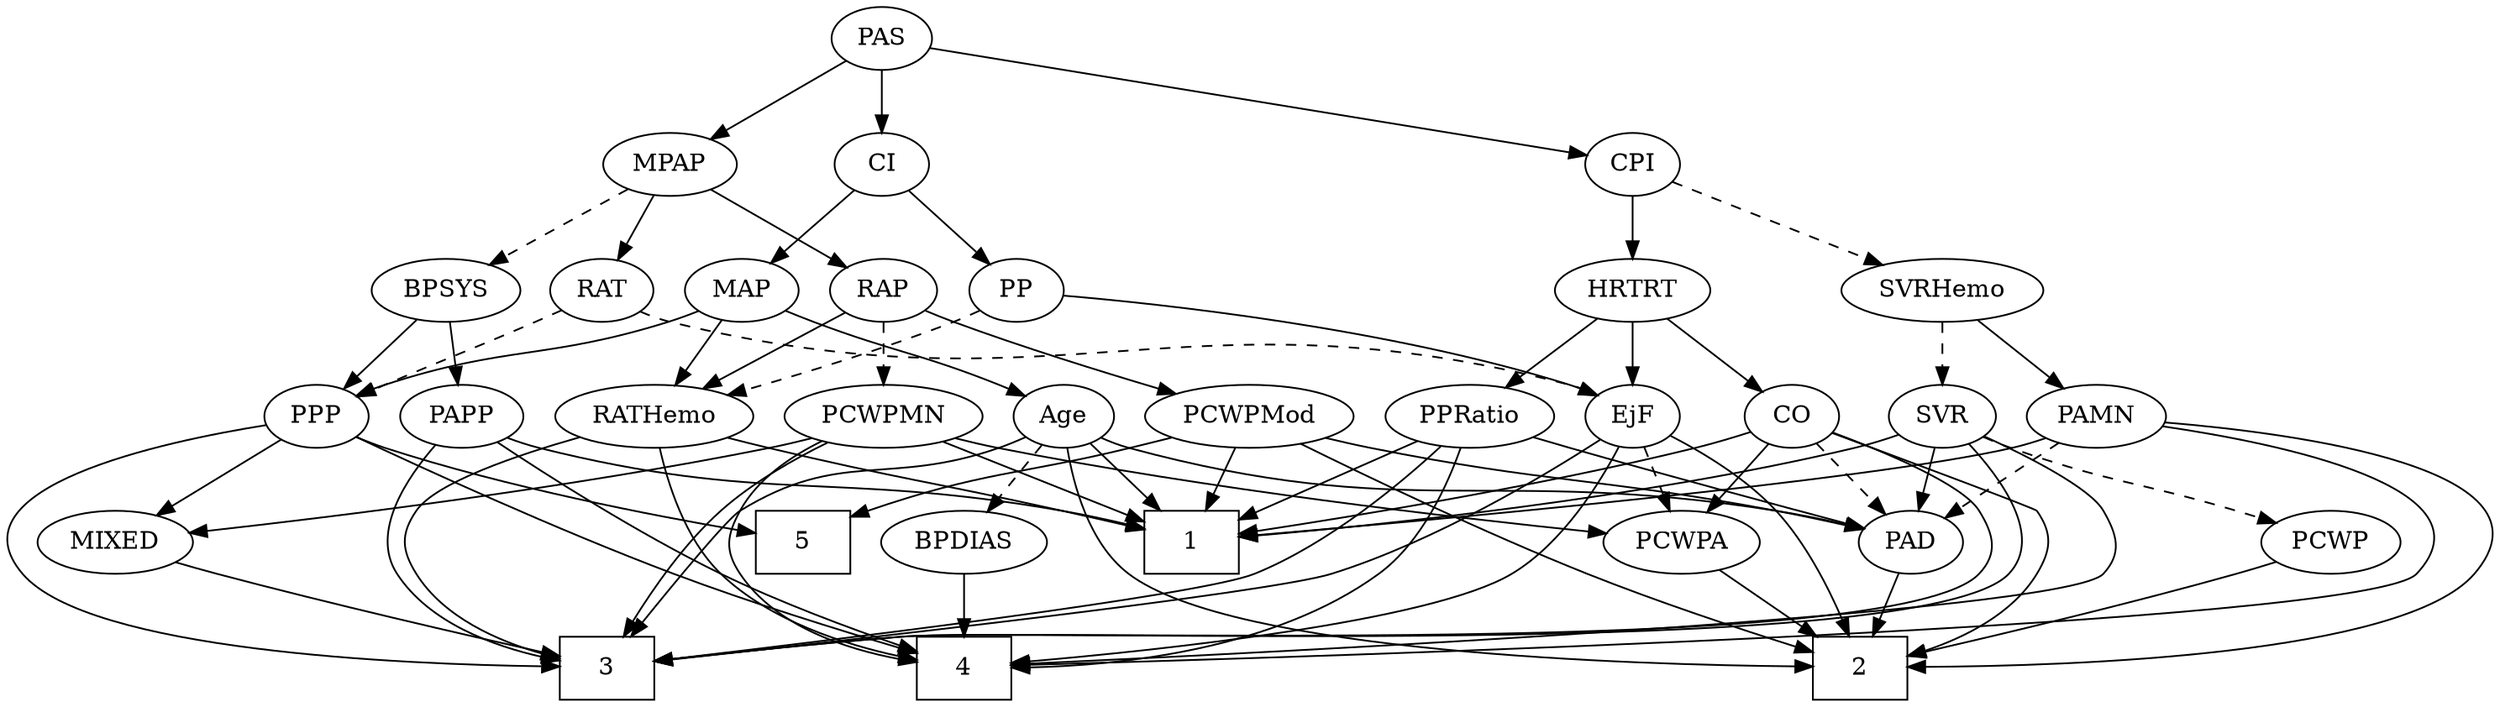 strict digraph {
	graph [bb="0,0,1384,396"];
	node [label="\N"];
	1	[height=0.5,
		pos="659.56,90",
		shape=box,
		width=0.75];
	2	[height=0.5,
		pos="1034.6,18",
		shape=box,
		width=0.75];
	3	[height=0.5,
		pos="335.56,18",
		shape=box,
		width=0.75];
	4	[height=0.5,
		pos="534.56,18",
		shape=box,
		width=0.75];
	5	[height=0.5,
		pos="447.56,90",
		shape=box,
		width=0.75];
	Age	[height=0.5,
		pos="587.56,162",
		width=0.75];
	Age -> 1	[pos="e,641.96,108.11 602.13,146.83 611.48,137.75 623.86,125.71 634.73,115.14",
		style=solid];
	Age -> 2	[pos="e,1007.4,19.031 589.37,143.84 592.52,123.27 601,89.415 623.56,72 681.56,27.231 907.45,20.151 997.35,19.127",
		style=solid];
	Age -> 3	[pos="e,349.3,36.188 566.52,150.25 561.68,148.01 556.5,145.78 551.56,144 491.13,122.19 466.07,142.01 411.56,108 404.55,103.63 375.78,68.898 \
355.72,44.142",
		style=solid];
	PAD	[height=0.5,
		pos="1063.6,90",
		width=0.79437];
	Age -> PAD	[pos="e,1037.3,97.692 608.04,149.86 612.99,147.58 618.37,145.44 623.56,144 780.24,100.66 827.05,133.79 987.56,108 1000.6,105.91 1014.7,\
102.93 1027.3,100.06",
		style=solid];
	BPDIAS	[height=0.5,
		pos="534.56,90",
		width=1.1735];
	Age -> BPDIAS	[pos="e,547.03,107.47 575.8,145.46 569.13,136.65 560.63,125.43 553.08,115.46",
		style=dashed];
	EjF	[height=0.5,
		pos="879.56,162",
		width=0.75];
	EjF -> 2	[pos="e,1029.2,36.071 904.06,153.9 927.84,145.97 963.73,131.13 987.56,108 1005.5,90.588 1018.1,64.842 1025.7,45.515",
		style=solid];
	EjF -> 3	[pos="e,362.58,21.929 862.92,147.5 837.14,127.39 785.22,89.992 734.56,72 700.8,60.008 465.04,33.213 372.61,23.031",
		style=solid];
	EjF -> 4	[pos="e,561.68,20.37 877.43,143.98 873.92,123.56 864.93,89.85 842.56,72 801.23,39.014 644.29,25.534 571.74,20.979",
		style=solid];
	PCWPA	[height=0.5,
		pos="936.56,90",
		width=1.1555];
	EjF -> PCWPA	[pos="e,923.42,107.13 891.93,145.81 899.27,136.8 908.73,125.18 917.06,114.95",
		style=dashed];
	RAP	[height=0.5,
		pos="492.56,234",
		width=0.77632];
	RATHemo	[height=0.5,
		pos="375.56,162",
		width=1.3721];
	RAP -> RATHemo	[pos="e,400.4,177.86 472.71,221.13 455.34,210.73 429.72,195.4 409.15,183.1",
		style=solid];
	PCWPMod	[height=0.5,
		pos="684.56,162",
		width=1.4443];
	RAP -> PCWPMod	[pos="e,647.22,174.6 514.31,222.56 519.28,220.3 524.57,217.99 529.56,216 565.31,201.72 606.58,187.72 637.55,177.7",
		style=solid];
	PCWPMN	[height=0.5,
		pos="492.56,162",
		width=1.3902];
	RAP -> PCWPMN	[pos="e,492.56,180.1 492.56,215.7 492.56,207.98 492.56,198.71 492.56,190.11",
		style=dashed];
	MIXED	[height=0.5,
		pos="58.561,90",
		width=1.1193];
	MIXED -> 3	[pos="e,308.28,24.822 90.144,78.641 97.474,76.352 105.27,74.013 112.56,72 177.51,54.083 254.09,36.683 298.51,26.953",
		style=solid];
	MPAP	[height=0.5,
		pos="377.56,306",
		width=0.97491];
	MPAP -> RAP	[pos="e,473.04,246.88 399.46,291.67 417.89,280.45 444.35,264.35 464.35,252.17",
		style=solid];
	BPSYS	[height=0.5,
		pos="257.56,234",
		width=1.0471];
	MPAP -> BPSYS	[pos="e,280.55,248.41 355.27,292 336.73,281.18 310.12,265.66 289.34,253.54",
		style=dashed];
	RAT	[height=0.5,
		pos="340.56,234",
		width=0.75827];
	MPAP -> RAT	[pos="e,349.27,251.47 368.79,288.41 364.37,280.04 358.91,269.71 353.97,260.37",
		style=solid];
	PPP	[height=0.5,
		pos="199.56,162",
		width=0.75];
	BPSYS -> PPP	[pos="e,212.27,178.34 244.4,217.12 236.8,207.95 227.12,196.26 218.69,186.09",
		style=solid];
	PAPP	[height=0.5,
		pos="276.56,162",
		width=0.88464];
	BPSYS -> PAPP	[pos="e,271.87,180.28 262.16,216.05 264.28,208.26 266.84,198.82 269.21,190.08",
		style=solid];
	PAD -> 2	[pos="e,1041.8,36.447 1056.7,72.411 1053.4,64.454 1049.4,54.722 1045.6,45.756",
		style=solid];
	CO	[height=0.5,
		pos="1017.6,162",
		width=0.75];
	CO -> 1	[pos="e,687.02,96.369 991.81,155.97 929.47,143.78 770.16,112.63 697.15,98.349",
		style=solid];
	CO -> 2	[pos="e,1061.6,25.054 1041.6,153.54 1072.6,143.36 1123.9,124.49 1134.6,108 1143.2,94.553 1142.8,85.709 1134.6,72 1120.9,49.269 1093.8,\
35.772 1071.3,28.092",
		style=solid];
	CO -> 3	[pos="e,362.64,22.195 1041.6,153.23 1061.7,145.33 1088.9,130.95 1101.6,108 1109.3,93.989 1112.5,83.646 1101.6,72 1055.5,23.146 565.46,\
41.483 498.56,36 455.32,32.456 405.75,27.102 372.74,23.352",
		style=solid];
	CO -> PAD	[pos="e,1053.2,106.82 1028,145.12 1033.8,136.34 1041,125.26 1047.5,115.42",
		style=dashed];
	CO -> PCWPA	[pos="e,954.5,106.51 1001.6,147.17 990.33,137.47 975.09,124.29 962.18,113.14",
		style=solid];
	PAS	[height=0.5,
		pos="493.56,378",
		width=0.75];
	PAS -> MPAP	[pos="e,399.41,320.19 474.15,365.28 456.17,354.43 429.14,338.12 408.24,325.51",
		style=solid];
	CPI	[height=0.5,
		pos="879.56,306",
		width=0.75];
	PAS -> CPI	[pos="e,853.75,311.68 519.49,372.3 586.65,360.12 766.4,327.52 843.56,313.53",
		style=solid];
	CI	[height=0.5,
		pos="493.56,306",
		width=0.75];
	PAS -> CI	[pos="e,493.56,324.1 493.56,359.7 493.56,351.98 493.56,342.71 493.56,334.11",
		style=solid];
	PAMN	[height=0.5,
		pos="1190.6,162",
		width=1.011];
	PAMN -> 1	[pos="e,686.76,93.056 1163.8,149.62 1157.9,147.47 1151.6,145.44 1145.6,144 1060.1,123.56 795.2,101.53 696.83,93.839",
		style=solid];
	PAMN -> 2	[pos="e,1061.7,18.914 1225.6,157.07 1290.6,148.44 1419.3,124.29 1374.6,72 1335.9,26.833 1151.8,19.863 1071.8,18.996",
		style=solid];
	PAMN -> 4	[pos="e,561.78,19.754 1223.8,154.62 1279.3,142.63 1381,114.09 1341.6,72 1314.9,43.571 728.01,24.602 572.24,20.056",
		style=solid];
	PAMN -> PAD	[pos="e,1084.6,102.6 1167.3,148.16 1146.5,136.71 1116,119.89 1093.4,107.46",
		style=dashed];
	RATHemo -> 1	[pos="e,632.14,97.342 412.3,149.9 419.34,147.87 426.66,145.82 433.56,144 451.7,139.22 563.05,113.35 622.39,99.599",
		style=solid];
	RATHemo -> 3	[pos="e,308.12,23.845 337.95,150.08 296.04,137.54 233.25,117.48 226.56,108 217.34,94.927 218.07,85.564 226.56,72 242.16,47.072 273.21,\
33.566 298.19,26.441",
		style=solid];
	RATHemo -> 4	[pos="e,507.37,22.677 376.22,143.77 377.86,124.09 383.37,92.009 401.56,72 426.47,44.609 467.41,31.15 497.3,24.684",
		style=solid];
	SVRHemo	[height=0.5,
		pos="1108.6,234",
		width=1.3902];
	CPI -> SVRHemo	[pos="e,1071.7,246.28 903.64,297.64 941.05,286.2 1013.8,263.96 1061.8,249.29",
		style=dashed];
	HRTRT	[height=0.5,
		pos="879.56,234",
		width=1.1013];
	CPI -> HRTRT	[pos="e,879.56,252.1 879.56,287.7 879.56,279.98 879.56,270.71 879.56,262.11",
		style=solid];
	RAT -> EjF	[pos="e,859.49,174.05 361.01,221.78 365.97,219.5 371.35,217.38 376.56,216 577.79,162.67 642.34,233.33 843.56,180 845.73,179.42 847.93,\
178.72 850.12,177.93",
		style=dashed];
	RAT -> PPP	[pos="e,220.81,173.55 319.45,222.52 295.67,210.72 256.83,191.43 229.83,178.03",
		style=dashed];
	SVR	[height=0.5,
		pos="1108.6,162",
		width=0.77632];
	SVR -> 1	[pos="e,686.58,93.078 1084.4,152.59 1074.9,149.52 1063.8,146.26 1053.6,144 924.05,115.48 767,99.916 696.71,93.925",
		style=solid];
	SVR -> 3	[pos="e,362.64,22.208 1117,144.82 1126.1,124.94 1136.9,91.451 1118.6,72 1071.2,21.812 567.34,41.58 498.56,36 455.32,32.491 405.75,27.13 \
372.74,23.369",
		style=solid];
	SVR -> 4	[pos="e,561.93,19.145 1128.3,148.79 1154.7,130.97 1195.8,97.206 1172.6,72 1131.8,27.704 703.05,20.424 572.24,19.232",
		style=solid];
	SVR -> PAD	[pos="e,1074,107.31 1098.4,145.12 1092.8,136.47 1085.8,125.58 1079.5,115.83",
		style=solid];
	PCWP	[height=0.5,
		pos="1297.6,90",
		width=0.97491];
	SVR -> PCWP	[pos="e,1269.3,100.81 1130.3,150.58 1135.3,148.32 1140.6,146.01 1145.6,144 1148.3,142.88 1215.6,119.47 1259.7,104.14",
		style=dashed];
	PCWPMod -> 1	[pos="e,665.73,108.28 678.51,144.05 675.7,136.18 672.28,126.62 669.13,117.79",
		style=solid];
	PCWPMod -> 2	[pos="e,1007.4,27.971 714.23,147.02 753.19,128.87 823.88,96.587 885.56,72 923.37,56.93 967.35,41.541 997.68,31.256",
		style=solid];
	PCWPMod -> 5	[pos="e,474.85,104.54 645.54,150 638.25,147.98 630.68,145.91 623.56,144 564.53,128.19 545.81,129.62 484.62,108.05",
		style=solid];
	PCWPMod -> PAD	[pos="e,1037.3,97.371 722.45,149.66 730.06,147.6 738.03,145.6 745.56,144 851.92,121.36 880.66,127.88 987.56,108 1000.5,105.59 1014.7,102.54 \
1027.2,99.695",
		style=solid];
	PCWPA -> 2	[pos="e,1010.7,36.04 957.34,74.155 970.4,64.828 987.51,52.606 1002.3,42.037",
		style=solid];
	PCWPMN -> 1	[pos="e,632.43,102.37 523.97,147.83 552.07,136.06 593.27,118.79 622.87,106.38",
		style=solid];
	PCWPMN -> 3	[pos="e,345.27,36.023 462.7,147.49 443.89,138.09 419.82,124.34 401.56,108 380.99,89.589 362.74,63.849 350.68,44.785",
		style=solid];
	PCWPMN -> 4	[pos="e,507.51,22.09 459.32,148.49 441.73,139.96 421.71,126.77 411.56,108 403.95,93.926 402.77,85.366 411.56,72 430.46,43.282 468.55,30.058 \
497.37,24.009",
		style=solid];
	PCWPMN -> MIXED	[pos="e,97.474,94.683 455.94,149.59 448.58,147.54 440.86,145.56 433.56,144 317.88,119.29 179.6,103.13 107.6,95.714",
		style=solid];
	PCWPMN -> PCWPA	[pos="e,896.33,94.616 529.18,149.57 536.54,147.52 544.26,145.55 551.56,144 670.4,118.84 812.5,102.85 886.37,95.584",
		style=solid];
	SVRHemo -> PAMN	[pos="e,1173.1,177.86 1127.2,217.12 1138.5,207.45 1153.1,194.99 1165.4,184.46",
		style=solid];
	SVRHemo -> SVR	[pos="e,1108.6,180.1 1108.6,215.7 1108.6,207.98 1108.6,198.71 1108.6,190.11",
		style=dashed];
	BPDIAS -> 4	[pos="e,534.56,36.104 534.56,71.697 534.56,63.983 534.56,54.712 534.56,46.112",
		style=solid];
	MAP	[height=0.5,
		pos="416.56,234",
		width=0.84854];
	MAP -> Age	[pos="e,566.37,173.36 440.4,222.37 445.39,220.22 450.63,218 455.56,216 497.8,198.89 509.59,197.74 551.56,180 553.38,179.23 555.23,178.43 \
557.1,177.6",
		style=solid];
	MAP -> RATHemo	[pos="e,385.59,180.12 407.05,216.76 402.23,208.53 396.25,198.32 390.8,189.02",
		style=solid];
	MAP -> PPP	[pos="e,220.6,173.76 393.1,222.33 387.73,220.08 381.99,217.84 376.56,216 315.29,195.29 296.41,201.91 235.56,180 233.71,179.33 231.82,178.6 \
229.93,177.83",
		style=solid];
	PP	[height=0.5,
		pos="565.56,234",
		width=0.75];
	PP -> EjF	[pos="e,858.99,173.81 592.18,230.2 642.34,224.42 753.86,209.21 843.56,180 845.48,179.37 847.44,178.67 849.39,177.91",
		style=solid];
	PP -> RATHemo	[pos="e,412.07,174.32 544.41,222.54 539.58,220.28 534.43,217.98 529.56,216 493.87,201.48 452.55,187.41 421.7,177.41",
		style=dashed];
	PPP -> 3	[pos="e,308.53,19.113 172.81,158.43 109.92,151.4 -38.465,128.46 9.5613,72 46.285,28.824 220.71,20.726 298.26,19.277",
		style=solid];
	PPP -> 4	[pos="e,507.28,27.147 219.68,149.98 252.53,132.22 320.02,96.778 379.56,72 419.13,55.535 465.82,40.09 497.54,30.169",
		style=solid];
	PPP -> 5	[pos="e,420.29,96.034 220.59,150.23 225.43,147.98 230.61,145.77 235.56,144 295.3,122.66 367.45,106.59 410.31,98.003",
		style=solid];
	PPP -> MIXED	[pos="e,84.617,103.94 178.45,150.52 156.05,139.4 120.27,121.64 93.625,108.41",
		style=solid];
	PPRatio	[height=0.5,
		pos="794.56,162",
		width=1.1013];
	PPRatio -> 1	[pos="e,686.82,105.14 769.49,148 748.75,137.25 719.04,121.84 695.73,109.75",
		style=solid];
	PPRatio -> 3	[pos="e,362.78,22.088 781.8,144.72 764.61,124.07 731.96,89.1 695.56,72 666.68,58.429 459.09,33.26 372.91,23.258",
		style=solid];
	PPRatio -> 4	[pos="e,561.92,21.844 794.06,143.94 792.51,123.79 786.8,90.675 766.56,72 738.55,46.15 630.39,30.03 572.18,23.043",
		style=solid];
	PPRatio -> PAD	[pos="e,1037.1,97.023 824.47,150.1 830.74,147.97 837.34,145.82 843.56,144 877.76,133.98 973.96,111.54 1027.1,99.324",
		style=solid];
	PCWP -> 2	[pos="e,1061.8,24.909 1269.7,78.848 1262.8,76.477 1255.5,74.049 1248.6,72 1187.2,53.799 1114.7,36.763 1071.8,27.136",
		style=solid];
	CI -> MAP	[pos="e,432.65,249.63 477.98,290.83 467.16,281 452.56,267.72 440.3,256.58",
		style=solid];
	CI -> PP	[pos="e,550.77,249.38 508.13,290.83 518.31,280.94 532.09,267.55 543.59,256.36",
		style=solid];
	PAPP -> 1	[pos="e,632.27,97.902 300.48,149.87 306,147.64 311.91,145.52 317.56,144 433.6,112.72 467.31,129.48 585.56,108 597.6,105.81 610.63,102.98 \
622.36,100.25",
		style=solid];
	PAPP -> 3	[pos="e,308.33,22.562 254.79,148.54 241.02,139.32 224.39,125.36 216.56,108 209.98,93.414 207.85,85.419 216.56,72 234.55,44.294 270.75,\
30.951 298.53,24.599",
		style=solid];
	PAPP -> 4	[pos="e,507.47,27.654 293.89,146.61 317.24,127.71 360.63,94.309 401.56,72 432.76,54.998 470.59,40.458 497.91,30.932",
		style=solid];
	HRTRT -> EjF	[pos="e,879.56,180.1 879.56,215.7 879.56,207.98 879.56,198.71 879.56,190.11",
		style=solid];
	HRTRT -> CO	[pos="e,996.58,173.64 905.19,220 928.45,208.2 962.77,190.79 987.35,178.32",
		style=solid];
	HRTRT -> PPRatio	[pos="e,812.97,178.16 861.12,217.81 849.31,208.09 833.81,195.32 820.74,184.56",
		style=solid];
}
